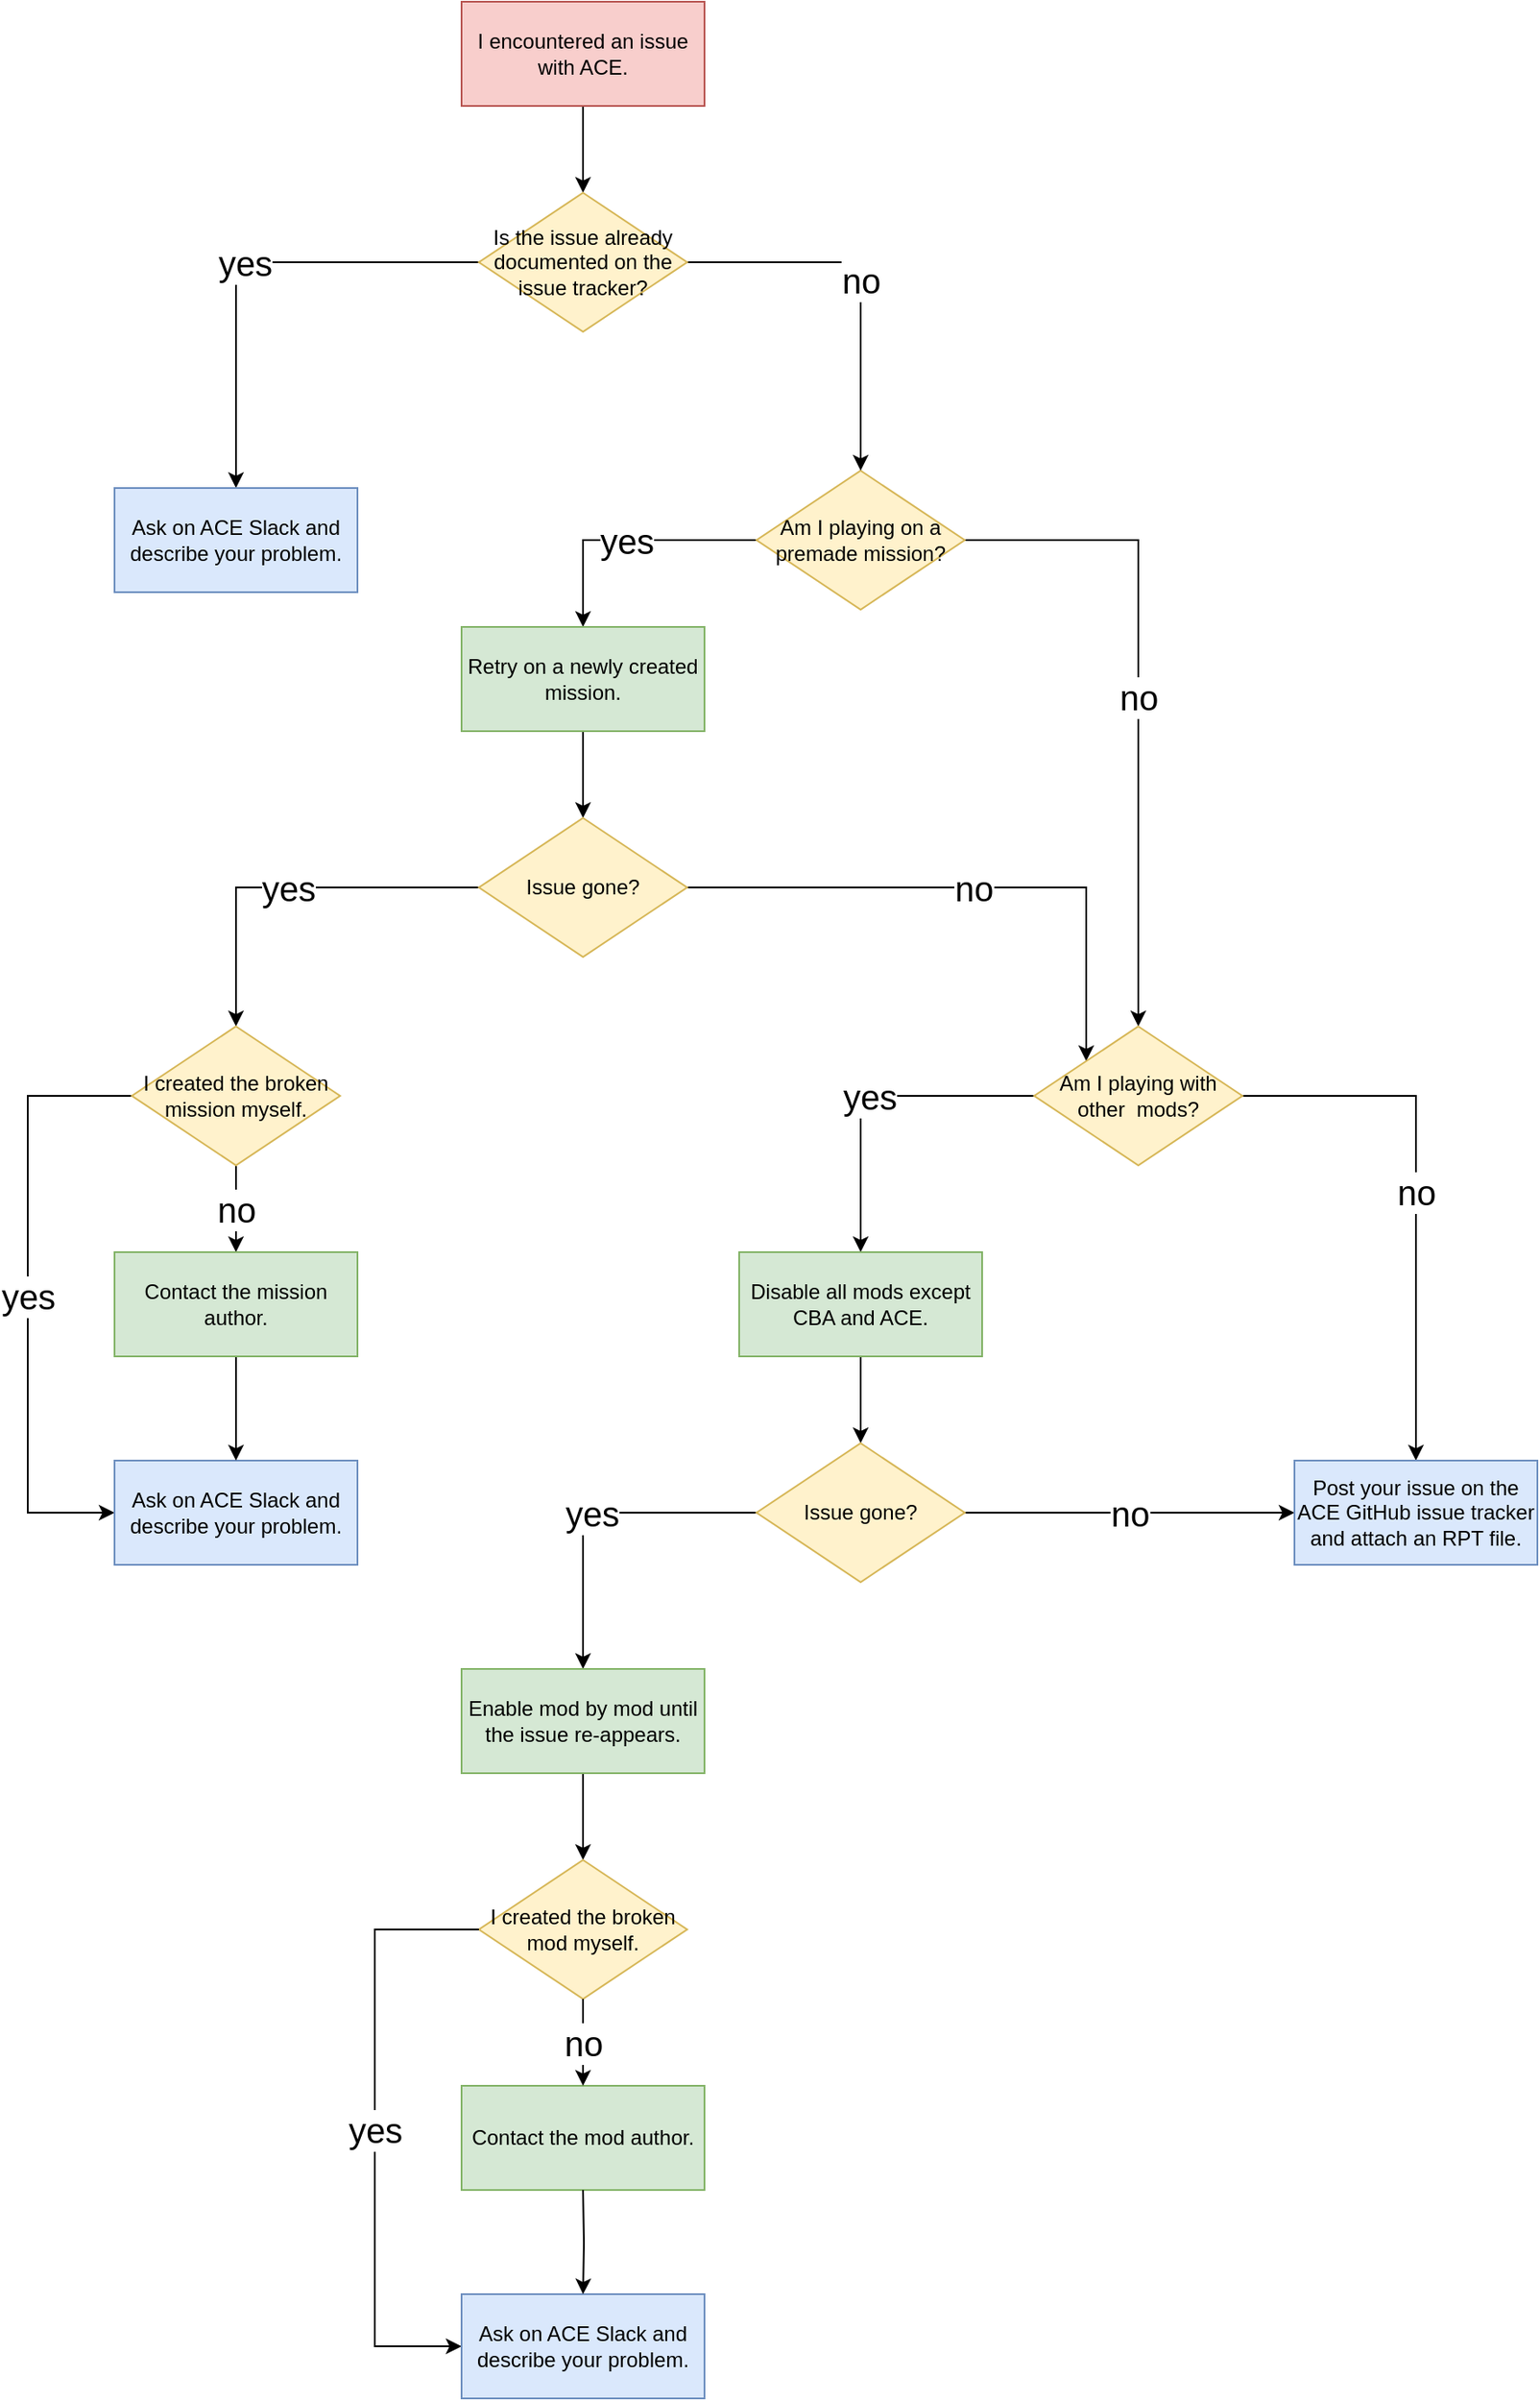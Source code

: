 <mxfile version="12.8.4" type="device"><diagram id="977m9v3MXJKPQUCsS9DI" name="Page-1"><mxGraphModel dx="1303" dy="2357" grid="1" gridSize="10" guides="1" tooltips="1" connect="1" arrows="1" fold="1" page="1" pageScale="1" pageWidth="827" pageHeight="1169" math="0" shadow="0"><root><mxCell id="0"/><mxCell id="1" parent="0"/><mxCell id="vHJMDKYgdI046JHd2DvJ-79" style="edgeStyle=orthogonalEdgeStyle;rounded=0;jumpSize=6;orthogonalLoop=1;jettySize=auto;html=1;entryX=0.5;entryY=0;entryDx=0;entryDy=0;fontSize=20;" parent="1" source="vHJMDKYgdI046JHd2DvJ-1" target="vHJMDKYgdI046JHd2DvJ-76" edge="1"><mxGeometry relative="1" as="geometry"/></mxCell><mxCell id="vHJMDKYgdI046JHd2DvJ-1" value="I encountered an issue with ACE." style="rounded=0;whiteSpace=wrap;html=1;fillColor=#f8cecc;strokeColor=#b85450;" parent="1" vertex="1"><mxGeometry x="290" y="-110" width="140" height="60" as="geometry"/></mxCell><mxCell id="vHJMDKYgdI046JHd2DvJ-25" value="yes" style="edgeStyle=orthogonalEdgeStyle;rounded=0;orthogonalLoop=1;jettySize=auto;html=1;entryX=0.5;entryY=0;entryDx=0;entryDy=0;fontSize=20;" parent="1" source="vHJMDKYgdI046JHd2DvJ-3" target="vHJMDKYgdI046JHd2DvJ-12" edge="1"><mxGeometry relative="1" as="geometry"/></mxCell><mxCell id="vHJMDKYgdI046JHd2DvJ-27" value="no" style="edgeStyle=orthogonalEdgeStyle;rounded=0;jumpSize=6;orthogonalLoop=1;jettySize=auto;html=1;fontSize=20;entryX=0.5;entryY=0;entryDx=0;entryDy=0;" parent="1" source="vHJMDKYgdI046JHd2DvJ-3" target="vHJMDKYgdI046JHd2DvJ-37" edge="1"><mxGeometry relative="1" as="geometry"><mxPoint x="690" y="180" as="targetPoint"/></mxGeometry></mxCell><mxCell id="vHJMDKYgdI046JHd2DvJ-3" value="Am I playing on a premade mission?" style="rhombus;whiteSpace=wrap;html=1;fillColor=#fff2cc;strokeColor=#d6b656;" parent="1" vertex="1"><mxGeometry x="460" y="160" width="120" height="80" as="geometry"/></mxCell><mxCell id="vHJMDKYgdI046JHd2DvJ-28" style="edgeStyle=orthogonalEdgeStyle;rounded=0;jumpSize=6;orthogonalLoop=1;jettySize=auto;html=1;entryX=0.5;entryY=0;entryDx=0;entryDy=0;fontSize=20;" parent="1" source="vHJMDKYgdI046JHd2DvJ-12" target="vHJMDKYgdI046JHd2DvJ-14" edge="1"><mxGeometry relative="1" as="geometry"/></mxCell><mxCell id="vHJMDKYgdI046JHd2DvJ-12" value="Retry on a newly created mission." style="rounded=0;whiteSpace=wrap;html=1;fillColor=#d5e8d4;strokeColor=#82b366;" parent="1" vertex="1"><mxGeometry x="290" y="250" width="140" height="60" as="geometry"/></mxCell><mxCell id="vHJMDKYgdI046JHd2DvJ-24" value="yes" style="edgeStyle=orthogonalEdgeStyle;rounded=0;orthogonalLoop=1;jettySize=auto;html=1;fontSize=20;entryX=0.5;entryY=0;entryDx=0;entryDy=0;" parent="1" source="vHJMDKYgdI046JHd2DvJ-14" target="vHJMDKYgdI046JHd2DvJ-18" edge="1"><mxGeometry relative="1" as="geometry"><mxPoint x="200" y="450" as="targetPoint"/></mxGeometry></mxCell><mxCell id="vHJMDKYgdI046JHd2DvJ-40" value="no" style="edgeStyle=orthogonalEdgeStyle;rounded=0;jumpSize=6;orthogonalLoop=1;jettySize=auto;html=1;fontSize=20;entryX=0;entryY=0;entryDx=0;entryDy=0;" parent="1" source="vHJMDKYgdI046JHd2DvJ-14" target="vHJMDKYgdI046JHd2DvJ-37" edge="1"><mxGeometry relative="1" as="geometry"><mxPoint x="650" y="440" as="targetPoint"/><Array as="points"><mxPoint x="650" y="400"/></Array></mxGeometry></mxCell><mxCell id="vHJMDKYgdI046JHd2DvJ-14" value="Issue gone?" style="rhombus;whiteSpace=wrap;html=1;fillColor=#fff2cc;strokeColor=#d6b656;" parent="1" vertex="1"><mxGeometry x="300" y="360" width="120" height="80" as="geometry"/></mxCell><mxCell id="vHJMDKYgdI046JHd2DvJ-63" value="no" style="edgeStyle=orthogonalEdgeStyle;rounded=0;jumpSize=6;orthogonalLoop=1;jettySize=auto;html=1;entryX=0.5;entryY=0;entryDx=0;entryDy=0;fontSize=20;" parent="1" source="vHJMDKYgdI046JHd2DvJ-18" target="vHJMDKYgdI046JHd2DvJ-32" edge="1"><mxGeometry relative="1" as="geometry"/></mxCell><mxCell id="vHJMDKYgdI046JHd2DvJ-91" value="yes" style="edgeStyle=orthogonalEdgeStyle;rounded=0;jumpSize=6;orthogonalLoop=1;jettySize=auto;html=1;entryX=0;entryY=0.5;entryDx=0;entryDy=0;fontSize=20;" parent="1" source="vHJMDKYgdI046JHd2DvJ-18" target="vHJMDKYgdI046JHd2DvJ-19" edge="1"><mxGeometry relative="1" as="geometry"><Array as="points"><mxPoint x="40" y="520"/><mxPoint x="40" y="760"/></Array></mxGeometry></mxCell><mxCell id="vHJMDKYgdI046JHd2DvJ-18" value="I created the broken mission myself." style="rhombus;whiteSpace=wrap;html=1;fillColor=#fff2cc;strokeColor=#d6b656;" parent="1" vertex="1"><mxGeometry x="100" y="480" width="120" height="80" as="geometry"/></mxCell><mxCell id="vHJMDKYgdI046JHd2DvJ-19" value="Ask on ACE Slack and describe your problem." style="rounded=0;whiteSpace=wrap;html=1;fillColor=#dae8fc;strokeColor=#6c8ebf;" parent="1" vertex="1"><mxGeometry x="90" y="730" width="140" height="60" as="geometry"/></mxCell><mxCell id="vHJMDKYgdI046JHd2DvJ-92" style="edgeStyle=orthogonalEdgeStyle;rounded=0;jumpSize=6;orthogonalLoop=1;jettySize=auto;html=1;entryX=0.5;entryY=0;entryDx=0;entryDy=0;fontSize=20;" parent="1" source="vHJMDKYgdI046JHd2DvJ-32" target="vHJMDKYgdI046JHd2DvJ-19" edge="1"><mxGeometry relative="1" as="geometry"/></mxCell><mxCell id="vHJMDKYgdI046JHd2DvJ-32" value="Contact the mission author." style="rounded=0;whiteSpace=wrap;html=1;fillColor=#d5e8d4;strokeColor=#82b366;" parent="1" vertex="1"><mxGeometry x="90" y="610" width="140" height="60" as="geometry"/></mxCell><mxCell id="vHJMDKYgdI046JHd2DvJ-45" value="no" style="edgeStyle=orthogonalEdgeStyle;rounded=0;jumpSize=6;orthogonalLoop=1;jettySize=auto;html=1;entryX=0.5;entryY=0;entryDx=0;entryDy=0;fontSize=20;" parent="1" source="vHJMDKYgdI046JHd2DvJ-37" target="vHJMDKYgdI046JHd2DvJ-43" edge="1"><mxGeometry relative="1" as="geometry"/></mxCell><mxCell id="vHJMDKYgdI046JHd2DvJ-46" value="yes" style="edgeStyle=orthogonalEdgeStyle;rounded=0;jumpSize=6;orthogonalLoop=1;jettySize=auto;html=1;fontSize=20;" parent="1" source="vHJMDKYgdI046JHd2DvJ-37" target="vHJMDKYgdI046JHd2DvJ-41" edge="1"><mxGeometry relative="1" as="geometry"/></mxCell><mxCell id="vHJMDKYgdI046JHd2DvJ-37" value="Am I playing with other&amp;nbsp; mods?" style="rhombus;whiteSpace=wrap;html=1;fillColor=#fff2cc;strokeColor=#d6b656;" parent="1" vertex="1"><mxGeometry x="620" y="480" width="120" height="80" as="geometry"/></mxCell><mxCell id="vHJMDKYgdI046JHd2DvJ-48" style="edgeStyle=orthogonalEdgeStyle;rounded=0;jumpSize=6;orthogonalLoop=1;jettySize=auto;html=1;entryX=0.5;entryY=0;entryDx=0;entryDy=0;fontSize=20;" parent="1" source="vHJMDKYgdI046JHd2DvJ-41" target="vHJMDKYgdI046JHd2DvJ-42" edge="1"><mxGeometry relative="1" as="geometry"/></mxCell><mxCell id="vHJMDKYgdI046JHd2DvJ-41" value="Disable all mods except CBA and ACE." style="rounded=0;whiteSpace=wrap;html=1;fillColor=#d5e8d4;strokeColor=#82b366;" parent="1" vertex="1"><mxGeometry x="450" y="610" width="140" height="60" as="geometry"/></mxCell><mxCell id="vHJMDKYgdI046JHd2DvJ-50" value="no" style="edgeStyle=orthogonalEdgeStyle;rounded=0;jumpSize=6;orthogonalLoop=1;jettySize=auto;html=1;fontSize=20;entryX=0;entryY=0.5;entryDx=0;entryDy=0;" parent="1" source="vHJMDKYgdI046JHd2DvJ-42" target="vHJMDKYgdI046JHd2DvJ-43" edge="1"><mxGeometry relative="1" as="geometry"><mxPoint x="760" y="770" as="targetPoint"/></mxGeometry></mxCell><mxCell id="vHJMDKYgdI046JHd2DvJ-53" value="yes" style="edgeStyle=orthogonalEdgeStyle;rounded=0;jumpSize=6;orthogonalLoop=1;jettySize=auto;html=1;entryX=0.5;entryY=0;entryDx=0;entryDy=0;fontSize=20;" parent="1" source="vHJMDKYgdI046JHd2DvJ-42" target="vHJMDKYgdI046JHd2DvJ-51" edge="1"><mxGeometry relative="1" as="geometry"/></mxCell><mxCell id="vHJMDKYgdI046JHd2DvJ-42" value="Issue gone?" style="rhombus;whiteSpace=wrap;html=1;fillColor=#fff2cc;strokeColor=#d6b656;" parent="1" vertex="1"><mxGeometry x="460" y="720" width="120" height="80" as="geometry"/></mxCell><mxCell id="vHJMDKYgdI046JHd2DvJ-43" value="Post your issue on the ACE GitHub issue tracker and attach an RPT file." style="rounded=0;whiteSpace=wrap;html=1;fillColor=#dae8fc;strokeColor=#6c8ebf;" parent="1" vertex="1"><mxGeometry x="770" y="730" width="140" height="60" as="geometry"/></mxCell><mxCell id="vHJMDKYgdI046JHd2DvJ-55" style="edgeStyle=orthogonalEdgeStyle;rounded=0;jumpSize=6;orthogonalLoop=1;jettySize=auto;html=1;entryX=0.5;entryY=0;entryDx=0;entryDy=0;fontSize=20;" parent="1" source="vHJMDKYgdI046JHd2DvJ-51" target="vHJMDKYgdI046JHd2DvJ-54" edge="1"><mxGeometry relative="1" as="geometry"/></mxCell><mxCell id="vHJMDKYgdI046JHd2DvJ-51" value="Enable mod by mod until the issue re-appears." style="rounded=0;whiteSpace=wrap;html=1;fillColor=#d5e8d4;strokeColor=#82b366;" parent="1" vertex="1"><mxGeometry x="290" y="850" width="140" height="60" as="geometry"/></mxCell><mxCell id="vHJMDKYgdI046JHd2DvJ-54" value="I created the broken mod myself." style="rhombus;whiteSpace=wrap;html=1;fillColor=#fff2cc;strokeColor=#d6b656;" parent="1" vertex="1"><mxGeometry x="300" y="960" width="120" height="80" as="geometry"/></mxCell><mxCell id="vHJMDKYgdI046JHd2DvJ-77" value="no" style="edgeStyle=orthogonalEdgeStyle;rounded=0;jumpSize=6;orthogonalLoop=1;jettySize=auto;html=1;entryX=0.5;entryY=0;entryDx=0;entryDy=0;fontSize=20;" parent="1" source="vHJMDKYgdI046JHd2DvJ-76" target="vHJMDKYgdI046JHd2DvJ-3" edge="1"><mxGeometry relative="1" as="geometry"/></mxCell><mxCell id="vHJMDKYgdI046JHd2DvJ-94" value="yes" style="edgeStyle=orthogonalEdgeStyle;rounded=0;jumpSize=6;orthogonalLoop=1;jettySize=auto;html=1;entryX=0.5;entryY=0;entryDx=0;entryDy=0;fontSize=20;" parent="1" source="vHJMDKYgdI046JHd2DvJ-76" target="vHJMDKYgdI046JHd2DvJ-93" edge="1"><mxGeometry relative="1" as="geometry"/></mxCell><mxCell id="vHJMDKYgdI046JHd2DvJ-76" value="Is the issue already documented on the issue tracker?" style="rhombus;whiteSpace=wrap;html=1;fillColor=#fff2cc;strokeColor=#d6b656;" parent="1" vertex="1"><mxGeometry x="300" width="120" height="80" as="geometry"/></mxCell><mxCell id="vHJMDKYgdI046JHd2DvJ-85" value="Contact the mod author." style="rounded=0;whiteSpace=wrap;html=1;fillColor=#d5e8d4;strokeColor=#82b366;" parent="1" vertex="1"><mxGeometry x="290" y="1090" width="140" height="60" as="geometry"/></mxCell><mxCell id="vHJMDKYgdI046JHd2DvJ-93" value="Ask on ACE Slack and describe your problem." style="rounded=0;whiteSpace=wrap;html=1;fillColor=#dae8fc;strokeColor=#6c8ebf;" parent="1" vertex="1"><mxGeometry x="90" y="170" width="140" height="60" as="geometry"/></mxCell><mxCell id="xZ34x_OUUoa2-yeOna8z-1" value="no" style="edgeStyle=orthogonalEdgeStyle;rounded=0;jumpSize=6;orthogonalLoop=1;jettySize=auto;html=1;entryX=0.5;entryY=0;entryDx=0;entryDy=0;fontSize=20;" parent="1" edge="1"><mxGeometry relative="1" as="geometry"><mxPoint x="360" y="1040.0" as="sourcePoint"/><mxPoint x="360" y="1090" as="targetPoint"/></mxGeometry></mxCell><mxCell id="xZ34x_OUUoa2-yeOna8z-2" value="yes" style="edgeStyle=orthogonalEdgeStyle;rounded=0;jumpSize=6;orthogonalLoop=1;jettySize=auto;html=1;entryX=0;entryY=0.5;entryDx=0;entryDy=0;fontSize=20;" parent="1" target="xZ34x_OUUoa2-yeOna8z-3" edge="1"><mxGeometry relative="1" as="geometry"><Array as="points"><mxPoint x="240" y="1000"/><mxPoint x="240" y="1240"/></Array><mxPoint x="300.0" y="1000.0" as="sourcePoint"/></mxGeometry></mxCell><mxCell id="xZ34x_OUUoa2-yeOna8z-3" value="Ask on ACE Slack and describe your problem." style="rounded=0;whiteSpace=wrap;html=1;fillColor=#dae8fc;strokeColor=#6c8ebf;" parent="1" vertex="1"><mxGeometry x="290" y="1210" width="140" height="60" as="geometry"/></mxCell><mxCell id="xZ34x_OUUoa2-yeOna8z-4" style="edgeStyle=orthogonalEdgeStyle;rounded=0;jumpSize=6;orthogonalLoop=1;jettySize=auto;html=1;entryX=0.5;entryY=0;entryDx=0;entryDy=0;fontSize=20;" parent="1" target="xZ34x_OUUoa2-yeOna8z-3" edge="1"><mxGeometry relative="1" as="geometry"><mxPoint x="360" y="1150" as="sourcePoint"/></mxGeometry></mxCell></root></mxGraphModel></diagram></mxfile>